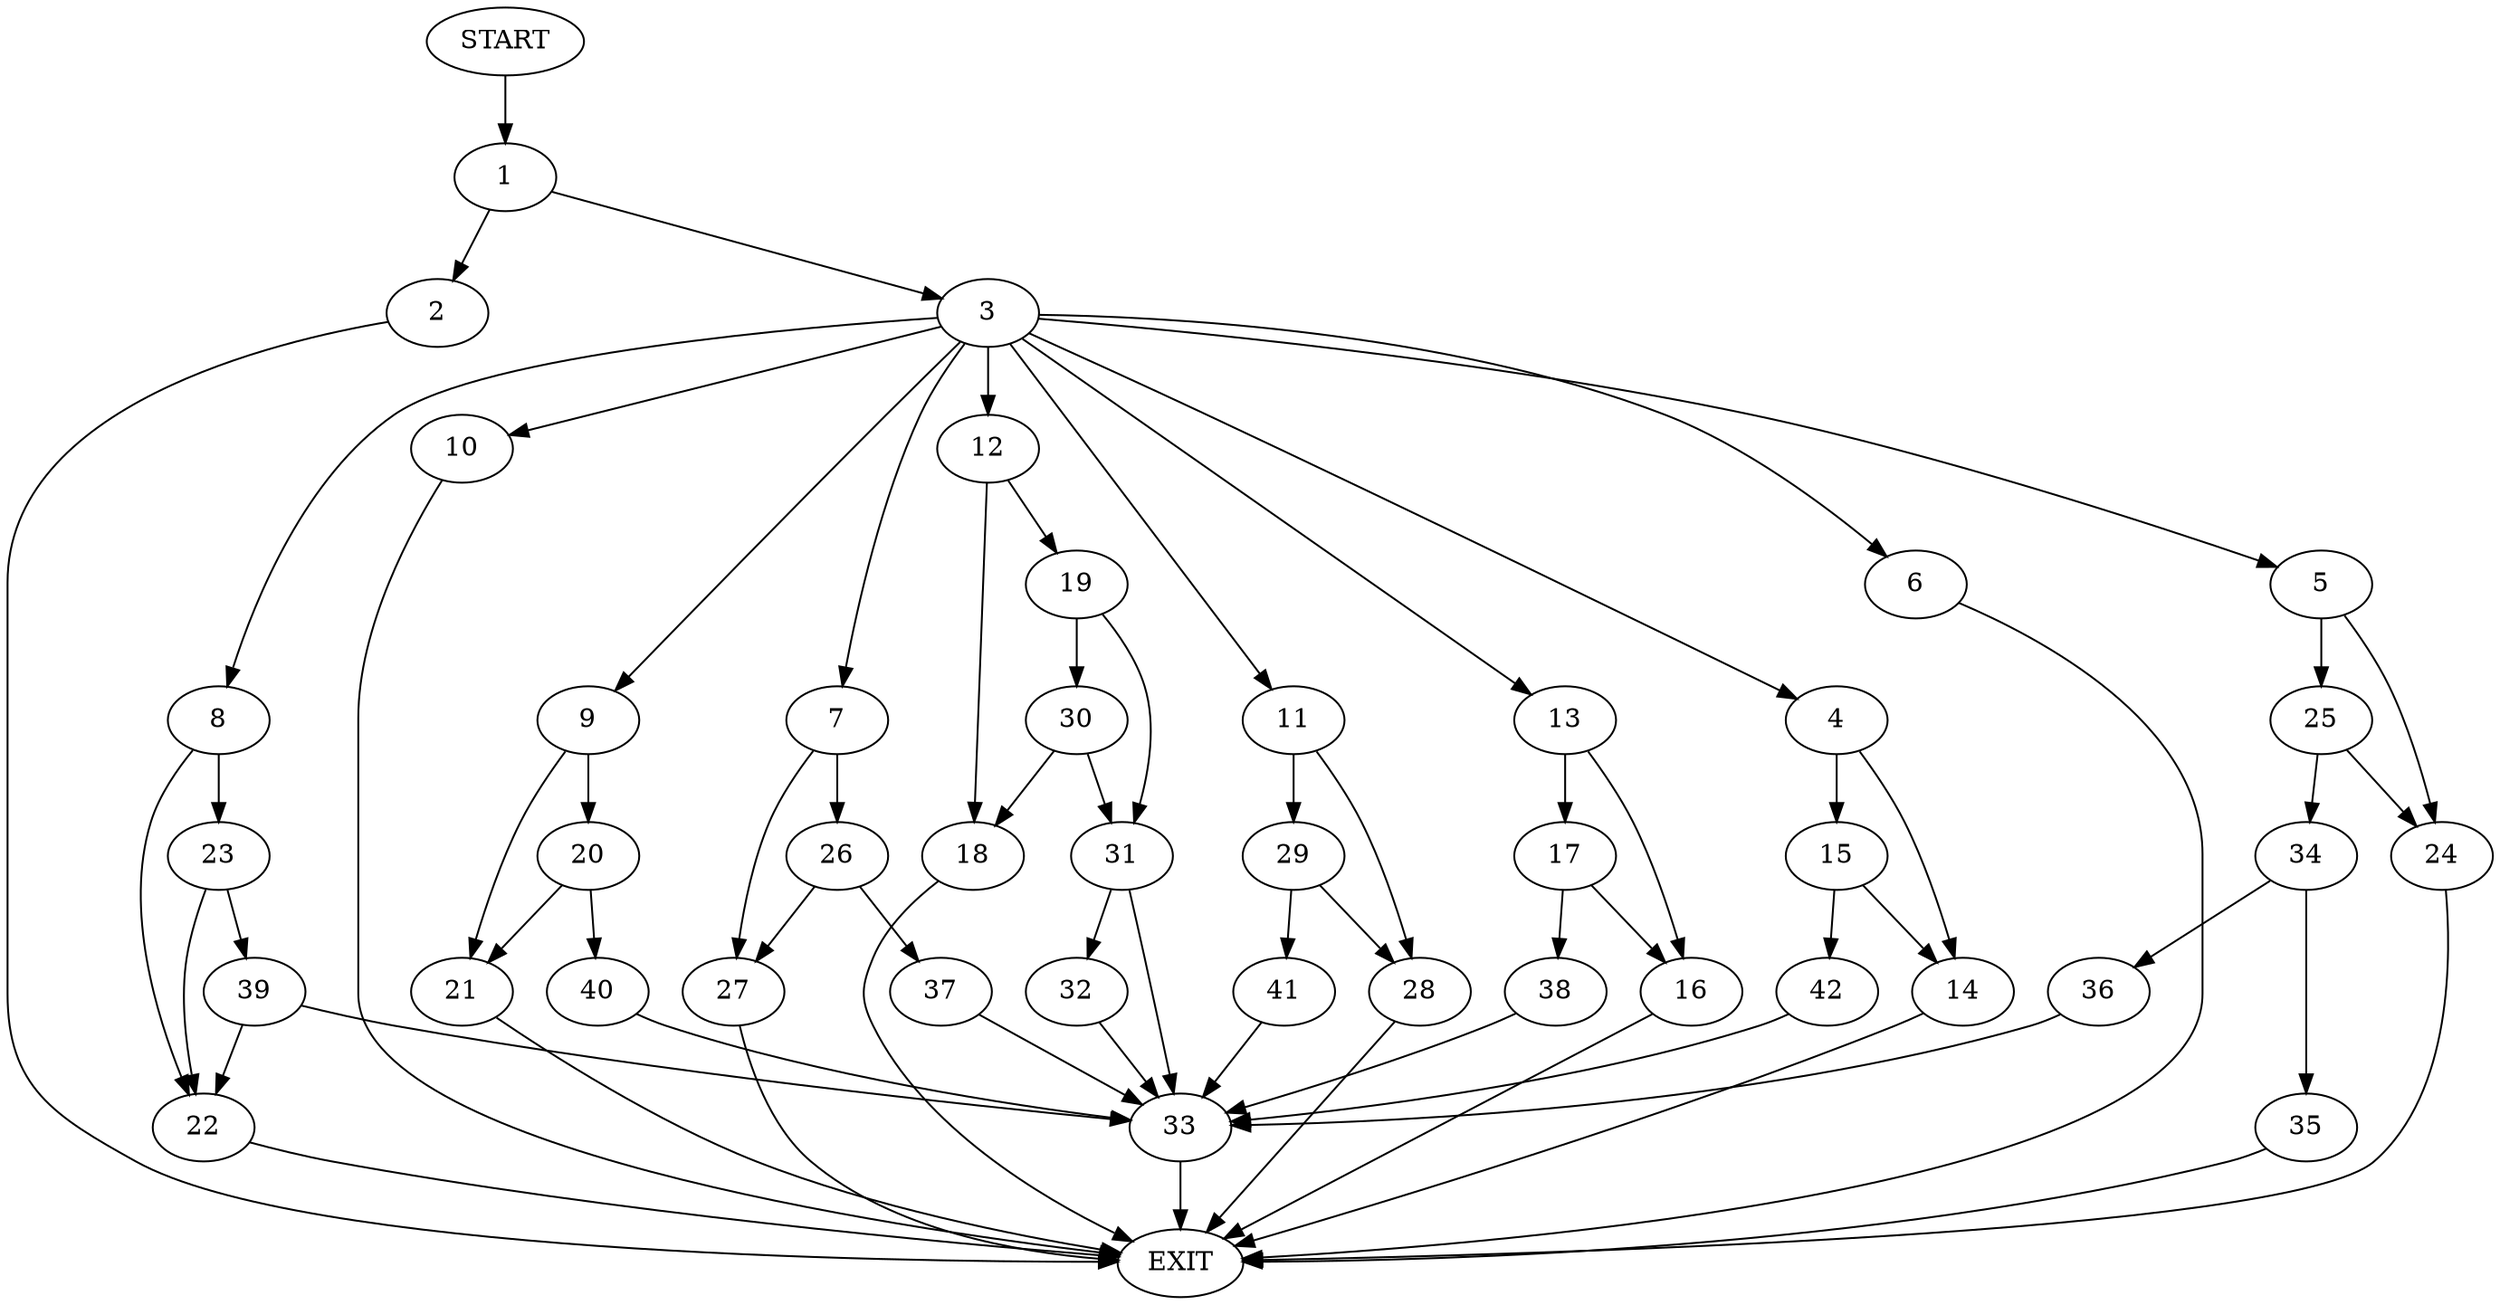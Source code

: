 digraph {
0 [label="START"]
43 [label="EXIT"]
0 -> 1
1 -> 2
1 -> 3
2 -> 43
3 -> 4
3 -> 5
3 -> 6
3 -> 7
3 -> 8
3 -> 9
3 -> 10
3 -> 11
3 -> 12
3 -> 13
4 -> 14
4 -> 15
13 -> 16
13 -> 17
12 -> 18
12 -> 19
10 -> 43
9 -> 20
9 -> 21
8 -> 22
8 -> 23
6 -> 43
5 -> 24
5 -> 25
7 -> 26
7 -> 27
11 -> 28
11 -> 29
19 -> 30
19 -> 31
18 -> 43
30 -> 18
30 -> 31
31 -> 32
31 -> 33
33 -> 43
32 -> 33
24 -> 43
25 -> 34
25 -> 24
34 -> 35
34 -> 36
35 -> 43
36 -> 33
26 -> 37
26 -> 27
27 -> 43
37 -> 33
17 -> 38
17 -> 16
16 -> 43
38 -> 33
23 -> 22
23 -> 39
22 -> 43
39 -> 22
39 -> 33
20 -> 40
20 -> 21
21 -> 43
40 -> 33
29 -> 28
29 -> 41
28 -> 43
41 -> 33
14 -> 43
15 -> 14
15 -> 42
42 -> 33
}

